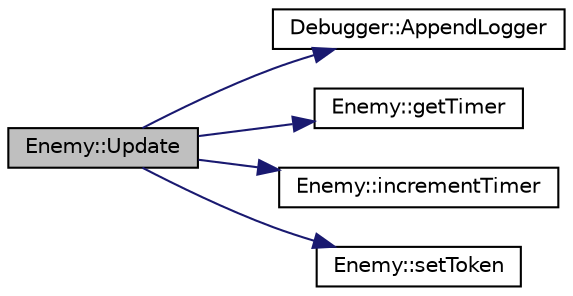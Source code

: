 digraph "Enemy::Update"
{
 // LATEX_PDF_SIZE
  edge [fontname="Helvetica",fontsize="10",labelfontname="Helvetica",labelfontsize="10"];
  node [fontname="Helvetica",fontsize="10",shape=record];
  rankdir="LR";
  Node1 [label="Enemy::Update",height=0.2,width=0.4,color="black", fillcolor="grey75", style="filled", fontcolor="black",tooltip="Updates the game object with functionality."];
  Node1 -> Node2 [color="midnightblue",fontsize="10",style="solid",fontname="Helvetica"];
  Node2 [label="Debugger::AppendLogger",height=0.2,width=0.4,color="black", fillcolor="white", style="filled",URL="$class_debugger.html#a3178f40262f4cc7e562771544aadf35c",tooltip="Appends a string to the log file with current time of the system and information where the append cam..."];
  Node1 -> Node3 [color="midnightblue",fontsize="10",style="solid",fontname="Helvetica"];
  Node3 [label="Enemy::getTimer",height=0.2,width=0.4,color="black", fillcolor="white", style="filled",URL="$class_enemy.html#a9628e768b1ef212995484cdfd3d2fea7",tooltip="gets and returns the value of the timer"];
  Node1 -> Node4 [color="midnightblue",fontsize="10",style="solid",fontname="Helvetica"];
  Node4 [label="Enemy::incrementTimer",height=0.2,width=0.4,color="black", fillcolor="white", style="filled",URL="$class_enemy.html#a8848fe440fb23e58fcc39d4e96199034",tooltip="increments the timer value"];
  Node1 -> Node5 [color="midnightblue",fontsize="10",style="solid",fontname="Helvetica"];
  Node5 [label="Enemy::setToken",height=0.2,width=0.4,color="black", fillcolor="white", style="filled",URL="$class_enemy.html#a9c4478a4920116aba556a7320afd09b4",tooltip="sets the value of the token"];
}
